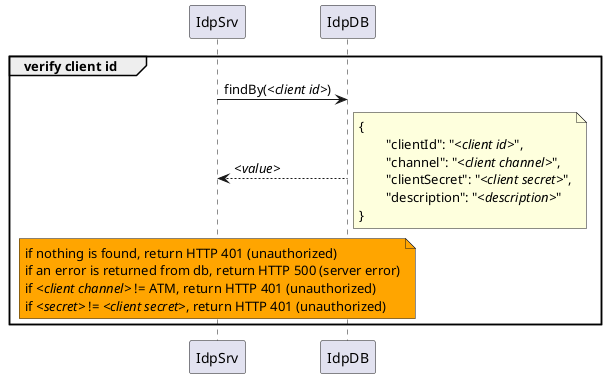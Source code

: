 @startuml
group verify client id
	IdpSrv -> IdpDB : findBy(//<client id>//)

		IdpDB --> IdpSrv : //<value>//
		note right
			{
				"clientId": "//<client id>//",
				"channel": "//<client channel>//",
				"clientSecret": "//<client secret>//",
				"description": "//<description>//"
			}
		end note

	note over IdpSrv #Orange
		if nothing is found, return HTTP 401 (unauthorized)
		if an error is returned from db, return HTTP 500 (server error)
		if //<client channel>// != ATM, return HTTP 401 (unauthorized)
		if //<secret>// != //<client secret>//, return HTTP 401 (unauthorized)
	end note
end
@enduml